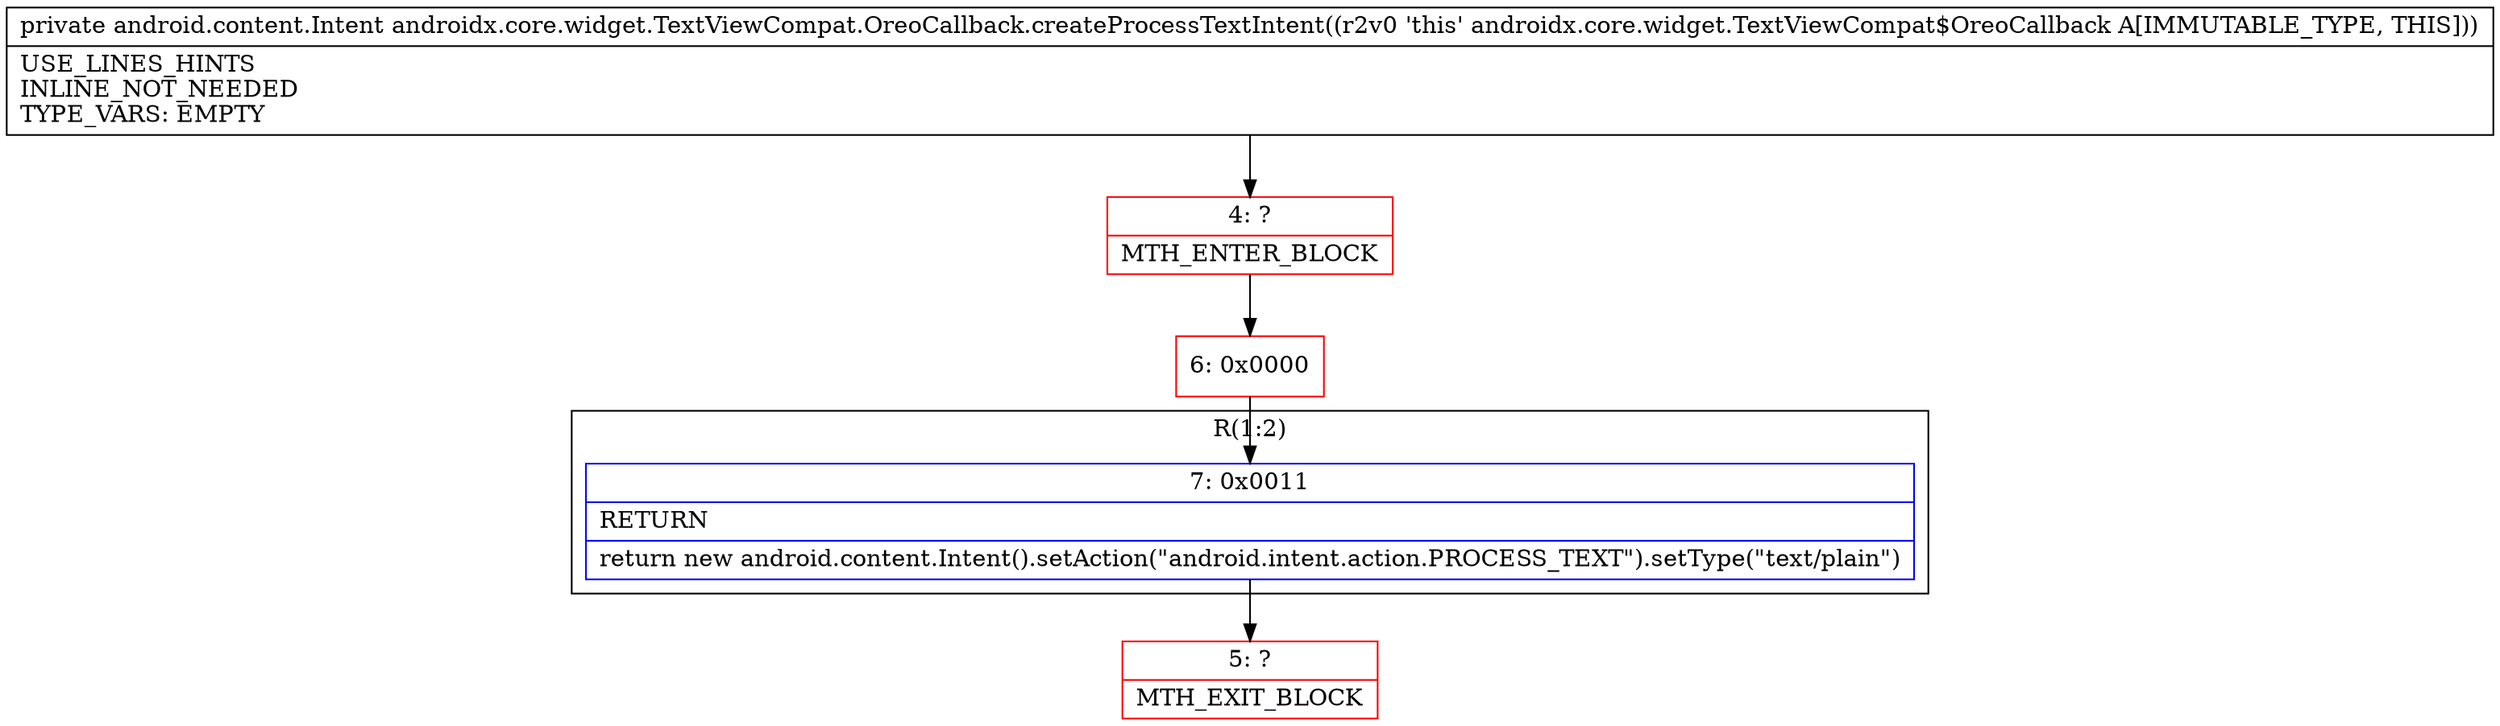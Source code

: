 digraph "CFG forandroidx.core.widget.TextViewCompat.OreoCallback.createProcessTextIntent()Landroid\/content\/Intent;" {
subgraph cluster_Region_562826263 {
label = "R(1:2)";
node [shape=record,color=blue];
Node_7 [shape=record,label="{7\:\ 0x0011|RETURN\l|return new android.content.Intent().setAction(\"android.intent.action.PROCESS_TEXT\").setType(\"text\/plain\")\l}"];
}
Node_4 [shape=record,color=red,label="{4\:\ ?|MTH_ENTER_BLOCK\l}"];
Node_6 [shape=record,color=red,label="{6\:\ 0x0000}"];
Node_5 [shape=record,color=red,label="{5\:\ ?|MTH_EXIT_BLOCK\l}"];
MethodNode[shape=record,label="{private android.content.Intent androidx.core.widget.TextViewCompat.OreoCallback.createProcessTextIntent((r2v0 'this' androidx.core.widget.TextViewCompat$OreoCallback A[IMMUTABLE_TYPE, THIS]))  | USE_LINES_HINTS\lINLINE_NOT_NEEDED\lTYPE_VARS: EMPTY\l}"];
MethodNode -> Node_4;Node_7 -> Node_5;
Node_4 -> Node_6;
Node_6 -> Node_7;
}

